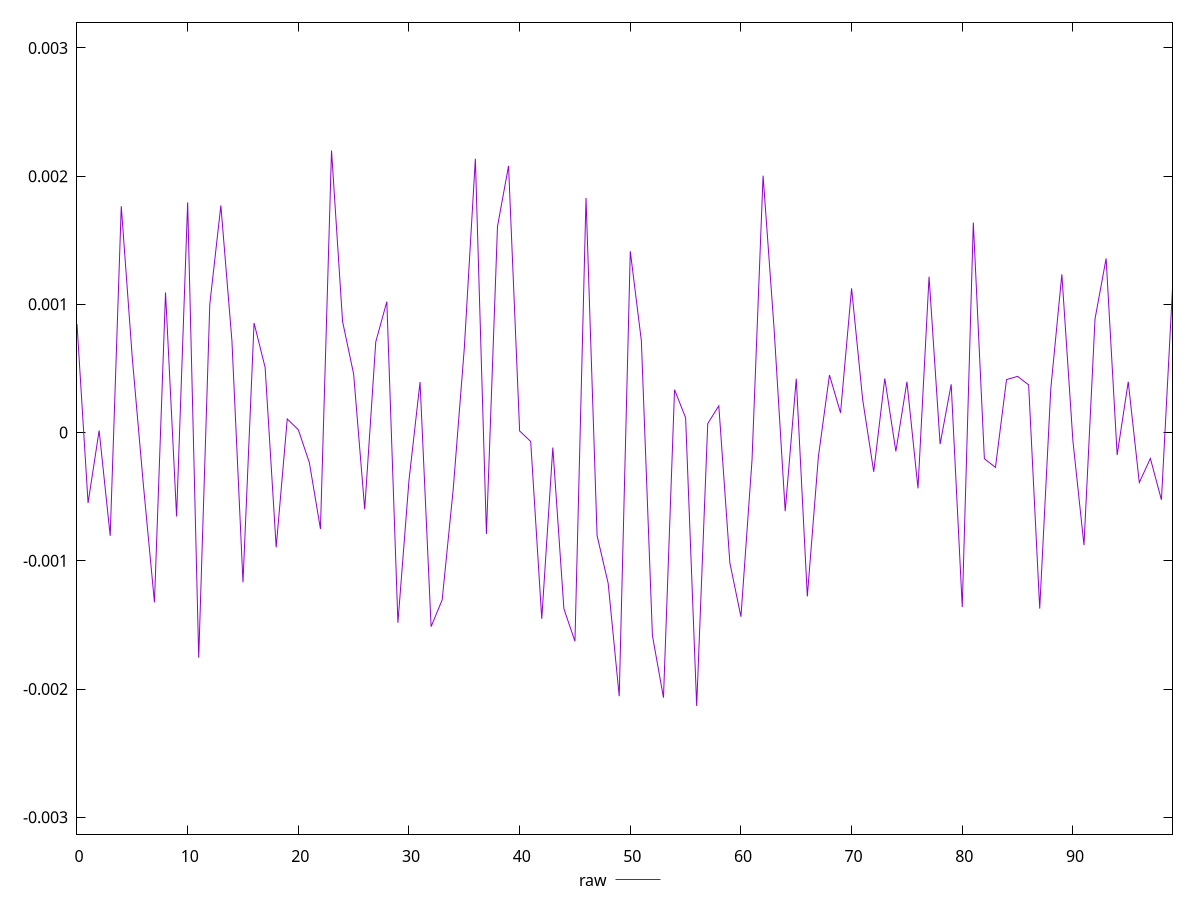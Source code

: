 reset

$raw <<EOF
0 0.0008467840432521621
1 -0.0005488848649000898
2 0.000016057203808435456
3 -0.0008053516530285065
4 0.001765528268528962
5 0.000577785785482013
6 -0.00040914840404016663
7 -0.001324022018581585
8 0.0010927816426125501
9 -0.0006543479799974438
10 0.0017956185728656162
11 -0.00175615018012887
12 0.0010001347506273588
13 0.0017712549292715665
14 0.000716110915384357
15 -0.0011676115331785244
16 0.0008545796028215276
17 0.0005084216855147165
18 -0.0008950765669847112
19 0.00010606746976359385
20 0.000022477471101362868
21 -0.0002350383300049846
22 -0.0007512639077288426
23 0.00219991416214869
24 0.0008661143888636072
25 0.00045629310236490695
26 -0.0005981720357539289
27 0.0007074299556029881
28 0.001021672527634298
29 -0.001483470537871614
30 -0.00037389680401961556
31 0.00039396390180399476
32 -0.0015136214230528778
33 -0.0013048968345120368
34 -0.00044032963030539066
35 0.000657549015692037
36 0.002135723521222652
37 -0.000790332393940092
38 0.001608146852962736
39 0.002080219908921192
40 0.000012588755787829985
41 -0.00006931738924533578
42 -0.0014526616520405184
43 -0.00011697864019881761
44 -0.00137421202483094
45 -0.0016280443402480642
46 0.001829951304661138
47 -0.0008039683968763872
48 -0.0011751727865387715
49 -0.002055781664133333
50 0.0014141632051581036
51 0.0007171608128266485
52 -0.001582419095938468
53 -0.002067398303728232
54 0.00033469468320507527
55 0.00011537351218591134
56 -0.0021318674907981664
57 0.00007053624091741834
58 0.00020838247327743825
59 -0.0010163723431129519
60 -0.0014361716053177642
61 -0.0002160576184465827
62 0.002003649809955832
63 0.0008037359527748667
64 -0.0006136517221582958
65 0.0004200961167021937
66 -0.0012779836458345338
67 -0.00018740074392866718
68 0.0004491214920537742
69 0.00015414076303562358
70 0.0011248877257736484
71 0.0002579485782926544
72 -0.0003057363770345854
73 0.00042189566652208355
74 -0.0001465540011768766
75 0.00039632286259744606
76 -0.00043479732856839813
77 0.0012158453931778413
78 -0.00009014249639531704
79 0.0003765725946550781
80 -0.0013602067519692725
81 0.0016381950015502808
82 -0.0002037447968990273
83 -0.0002715547422368671
84 0.0004130928843104713
85 0.0004382152145739422
86 0.00037199443452389734
87 -0.0013730293102082846
88 0.0003401965782576506
89 0.0012340655070477984
90 -0.00006441557077107213
91 -0.0008776032661029559
92 0.0008871488049765009
93 0.0013582227254608026
94 -0.00017441767146015463
95 0.00039637754737579465
96 -0.00039007922944302707
97 -0.0002015907920954253
98 -0.0005246084614268118
99 0.0011236982051365727
EOF

set key outside below
set xrange [0:99]
set yrange [-0.0031318674907981664:0.00319991416214869]
set trange [-0.0031318674907981664:0.00319991416214869]
set terminal svg size 640, 500 enhanced background rgb 'white'
set output "report_00015_2021-02-09T16-11-33.973Z/meta/pScore-difference/samples/pages+cached/raw/values.svg"

plot $raw title "raw" with line

reset
